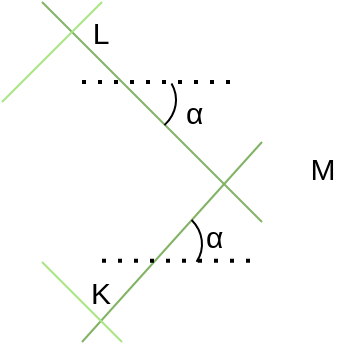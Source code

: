 <mxfile version="24.8.0">
  <diagram name="Page-1" id="yRuHkI_urkFkIPPgIQ6r">
    <mxGraphModel dx="244" dy="121" grid="1" gridSize="10" guides="1" tooltips="1" connect="1" arrows="1" fold="1" page="1" pageScale="1" pageWidth="827" pageHeight="1169" math="0" shadow="0">
      <root>
        <mxCell id="0" />
        <mxCell id="1" parent="0" />
        <mxCell id="PEhUUmFUIdmYFFR1IZtg-2" value="" style="endArrow=none;html=1;rounded=0;fillColor=#d5e8d4;strokeColor=#82b366;" edge="1" parent="1">
          <mxGeometry width="50" height="50" relative="1" as="geometry">
            <mxPoint x="390" y="300" as="sourcePoint" />
            <mxPoint x="480" y="200" as="targetPoint" />
          </mxGeometry>
        </mxCell>
        <mxCell id="PEhUUmFUIdmYFFR1IZtg-3" value="" style="endArrow=none;html=1;rounded=0;fillColor=#d5e8d4;strokeColor=#82b366;" edge="1" parent="1">
          <mxGeometry width="50" height="50" relative="1" as="geometry">
            <mxPoint x="370" y="130" as="sourcePoint" />
            <mxPoint x="480" y="240" as="targetPoint" />
          </mxGeometry>
        </mxCell>
        <mxCell id="PEhUUmFUIdmYFFR1IZtg-4" value="" style="endArrow=none;html=1;rounded=0;strokeColor=#A7E683;" edge="1" parent="1">
          <mxGeometry width="50" height="50" relative="1" as="geometry">
            <mxPoint x="350" y="180" as="sourcePoint" />
            <mxPoint x="400" y="130" as="targetPoint" />
          </mxGeometry>
        </mxCell>
        <mxCell id="PEhUUmFUIdmYFFR1IZtg-5" value="" style="endArrow=none;html=1;rounded=0;strokeColor=#A7E683;" edge="1" parent="1">
          <mxGeometry width="50" height="50" relative="1" as="geometry">
            <mxPoint x="370" y="260" as="sourcePoint" />
            <mxPoint x="410" y="300" as="targetPoint" />
          </mxGeometry>
        </mxCell>
        <mxCell id="PEhUUmFUIdmYFFR1IZtg-6" value="M" style="text;html=1;align=center;verticalAlign=middle;resizable=0;points=[];autosize=1;strokeColor=none;fillColor=none;fontSize=15;" vertex="1" parent="1">
          <mxGeometry x="490" y="198" width="40" height="30" as="geometry" />
        </mxCell>
        <mxCell id="PEhUUmFUIdmYFFR1IZtg-7" value="K" style="text;html=1;align=center;verticalAlign=middle;resizable=0;points=[];autosize=1;strokeColor=none;fillColor=none;fontSize=15;" vertex="1" parent="1">
          <mxGeometry x="384" y="260" width="30" height="30" as="geometry" />
        </mxCell>
        <mxCell id="PEhUUmFUIdmYFFR1IZtg-8" value="L" style="text;html=1;align=center;verticalAlign=middle;resizable=0;points=[];autosize=1;strokeColor=none;fillColor=none;fontSize=15;" vertex="1" parent="1">
          <mxGeometry x="384" y="130" width="30" height="30" as="geometry" />
        </mxCell>
        <mxCell id="PEhUUmFUIdmYFFR1IZtg-10" value="" style="endArrow=none;dashed=1;html=1;dashPattern=1 3;strokeWidth=2;rounded=0;" edge="1" parent="1">
          <mxGeometry width="50" height="50" relative="1" as="geometry">
            <mxPoint x="390" y="170" as="sourcePoint" />
            <mxPoint x="470" y="170" as="targetPoint" />
          </mxGeometry>
        </mxCell>
        <mxCell id="PEhUUmFUIdmYFFR1IZtg-11" value="α" style="text;whiteSpace=wrap;fontSize=15;" vertex="1" parent="1">
          <mxGeometry x="440" y="170" width="40" height="40" as="geometry" />
        </mxCell>
        <mxCell id="PEhUUmFUIdmYFFR1IZtg-12" value="" style="endArrow=none;dashed=1;html=1;dashPattern=1 3;strokeWidth=2;rounded=0;" edge="1" parent="1">
          <mxGeometry width="50" height="50" relative="1" as="geometry">
            <mxPoint x="400" y="259.33" as="sourcePoint" />
            <mxPoint x="480" y="259.33" as="targetPoint" />
          </mxGeometry>
        </mxCell>
        <mxCell id="PEhUUmFUIdmYFFR1IZtg-14" value="α" style="text;whiteSpace=wrap;fontSize=15;" vertex="1" parent="1">
          <mxGeometry x="450" y="232" width="40" height="40" as="geometry" />
        </mxCell>
        <mxCell id="PEhUUmFUIdmYFFR1IZtg-15" value="" style="verticalLabelPosition=bottom;verticalAlign=top;html=1;shape=mxgraph.basic.arc;startAngle=0.141;endAngle=0.328;" vertex="1" parent="1">
          <mxGeometry x="404" y="232" width="46" height="38" as="geometry" />
        </mxCell>
        <mxCell id="PEhUUmFUIdmYFFR1IZtg-16" value="" style="verticalLabelPosition=bottom;verticalAlign=top;html=1;shape=mxgraph.basic.arc;startAngle=0.179;endAngle=0.365;" vertex="1" parent="1">
          <mxGeometry x="391" y="160" width="46" height="38" as="geometry" />
        </mxCell>
      </root>
    </mxGraphModel>
  </diagram>
</mxfile>

